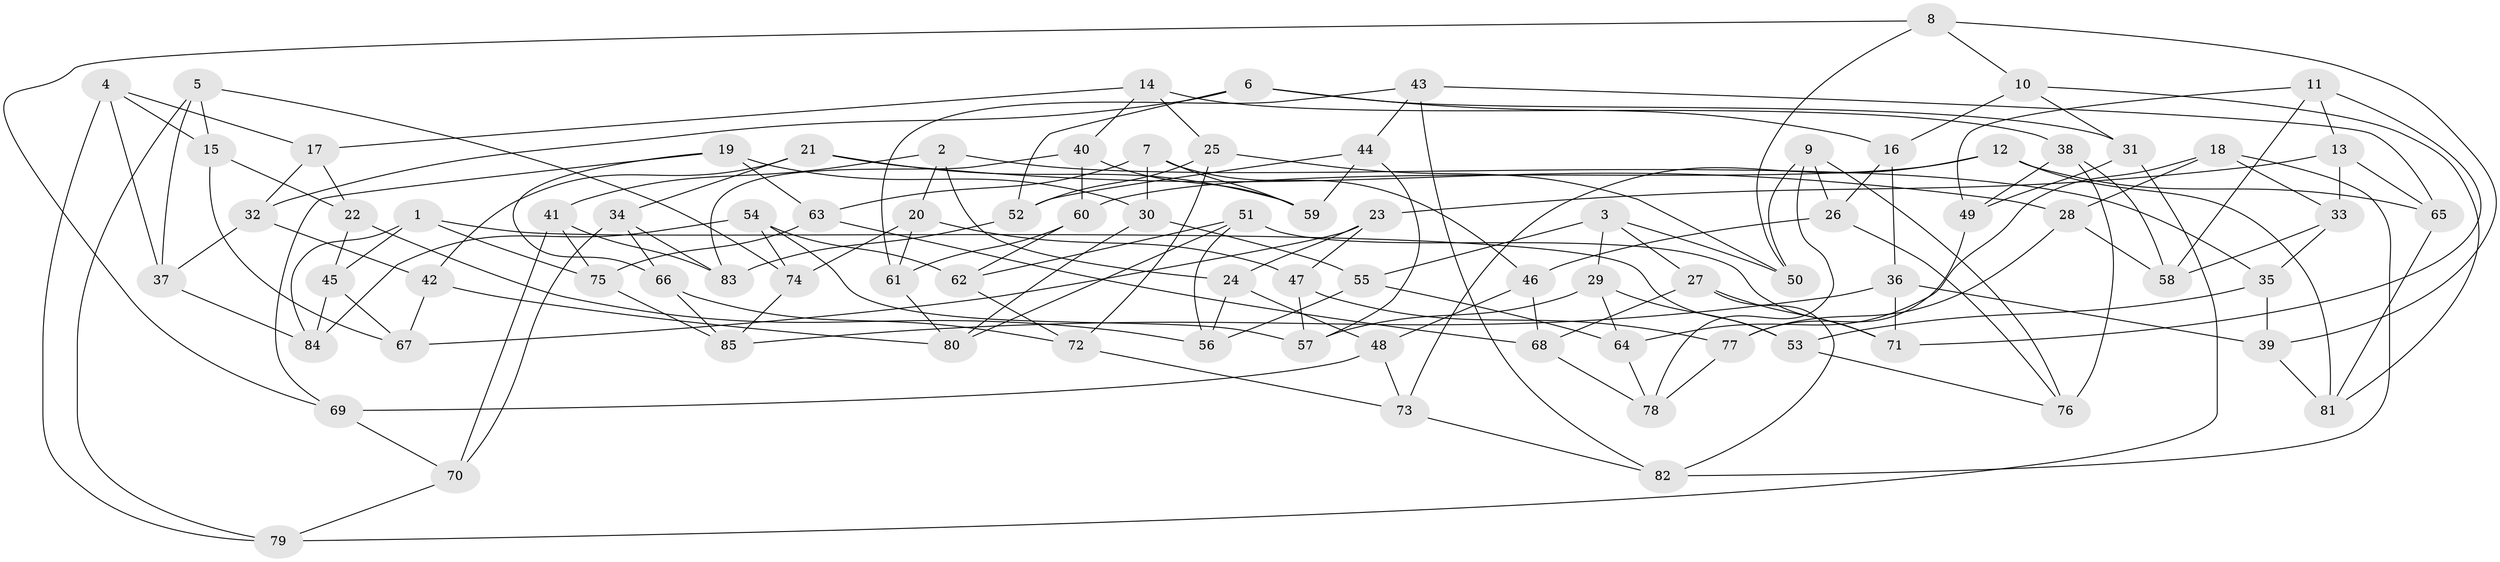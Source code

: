 // Generated by graph-tools (version 1.1) at 2025/16/03/09/25 04:16:20]
// undirected, 85 vertices, 170 edges
graph export_dot {
graph [start="1"]
  node [color=gray90,style=filled];
  1;
  2;
  3;
  4;
  5;
  6;
  7;
  8;
  9;
  10;
  11;
  12;
  13;
  14;
  15;
  16;
  17;
  18;
  19;
  20;
  21;
  22;
  23;
  24;
  25;
  26;
  27;
  28;
  29;
  30;
  31;
  32;
  33;
  34;
  35;
  36;
  37;
  38;
  39;
  40;
  41;
  42;
  43;
  44;
  45;
  46;
  47;
  48;
  49;
  50;
  51;
  52;
  53;
  54;
  55;
  56;
  57;
  58;
  59;
  60;
  61;
  62;
  63;
  64;
  65;
  66;
  67;
  68;
  69;
  70;
  71;
  72;
  73;
  74;
  75;
  76;
  77;
  78;
  79;
  80;
  81;
  82;
  83;
  84;
  85;
  1 -- 45;
  1 -- 53;
  1 -- 84;
  1 -- 75;
  2 -- 24;
  2 -- 35;
  2 -- 20;
  2 -- 41;
  3 -- 50;
  3 -- 29;
  3 -- 55;
  3 -- 27;
  4 -- 17;
  4 -- 37;
  4 -- 15;
  4 -- 79;
  5 -- 37;
  5 -- 79;
  5 -- 15;
  5 -- 74;
  6 -- 16;
  6 -- 31;
  6 -- 32;
  6 -- 52;
  7 -- 63;
  7 -- 46;
  7 -- 30;
  7 -- 59;
  8 -- 50;
  8 -- 10;
  8 -- 69;
  8 -- 39;
  9 -- 26;
  9 -- 50;
  9 -- 78;
  9 -- 76;
  10 -- 31;
  10 -- 81;
  10 -- 16;
  11 -- 58;
  11 -- 13;
  11 -- 49;
  11 -- 71;
  12 -- 60;
  12 -- 73;
  12 -- 81;
  12 -- 65;
  13 -- 65;
  13 -- 33;
  13 -- 23;
  14 -- 38;
  14 -- 17;
  14 -- 25;
  14 -- 40;
  15 -- 22;
  15 -- 67;
  16 -- 26;
  16 -- 36;
  17 -- 32;
  17 -- 22;
  18 -- 82;
  18 -- 28;
  18 -- 33;
  18 -- 64;
  19 -- 66;
  19 -- 69;
  19 -- 63;
  19 -- 30;
  20 -- 61;
  20 -- 47;
  20 -- 74;
  21 -- 42;
  21 -- 59;
  21 -- 28;
  21 -- 34;
  22 -- 56;
  22 -- 45;
  23 -- 47;
  23 -- 24;
  23 -- 67;
  24 -- 56;
  24 -- 48;
  25 -- 52;
  25 -- 50;
  25 -- 72;
  26 -- 76;
  26 -- 46;
  27 -- 68;
  27 -- 71;
  27 -- 82;
  28 -- 58;
  28 -- 77;
  29 -- 53;
  29 -- 64;
  29 -- 57;
  30 -- 80;
  30 -- 55;
  31 -- 79;
  31 -- 49;
  32 -- 42;
  32 -- 37;
  33 -- 58;
  33 -- 35;
  34 -- 66;
  34 -- 83;
  34 -- 70;
  35 -- 53;
  35 -- 39;
  36 -- 85;
  36 -- 39;
  36 -- 71;
  37 -- 84;
  38 -- 49;
  38 -- 58;
  38 -- 76;
  39 -- 81;
  40 -- 83;
  40 -- 60;
  40 -- 59;
  41 -- 83;
  41 -- 70;
  41 -- 75;
  42 -- 67;
  42 -- 80;
  43 -- 65;
  43 -- 82;
  43 -- 44;
  43 -- 61;
  44 -- 59;
  44 -- 57;
  44 -- 52;
  45 -- 67;
  45 -- 84;
  46 -- 48;
  46 -- 68;
  47 -- 57;
  47 -- 77;
  48 -- 73;
  48 -- 69;
  49 -- 77;
  51 -- 62;
  51 -- 71;
  51 -- 80;
  51 -- 56;
  52 -- 83;
  53 -- 76;
  54 -- 74;
  54 -- 84;
  54 -- 62;
  54 -- 57;
  55 -- 56;
  55 -- 64;
  60 -- 61;
  60 -- 62;
  61 -- 80;
  62 -- 72;
  63 -- 75;
  63 -- 68;
  64 -- 78;
  65 -- 81;
  66 -- 72;
  66 -- 85;
  68 -- 78;
  69 -- 70;
  70 -- 79;
  72 -- 73;
  73 -- 82;
  74 -- 85;
  75 -- 85;
  77 -- 78;
}
